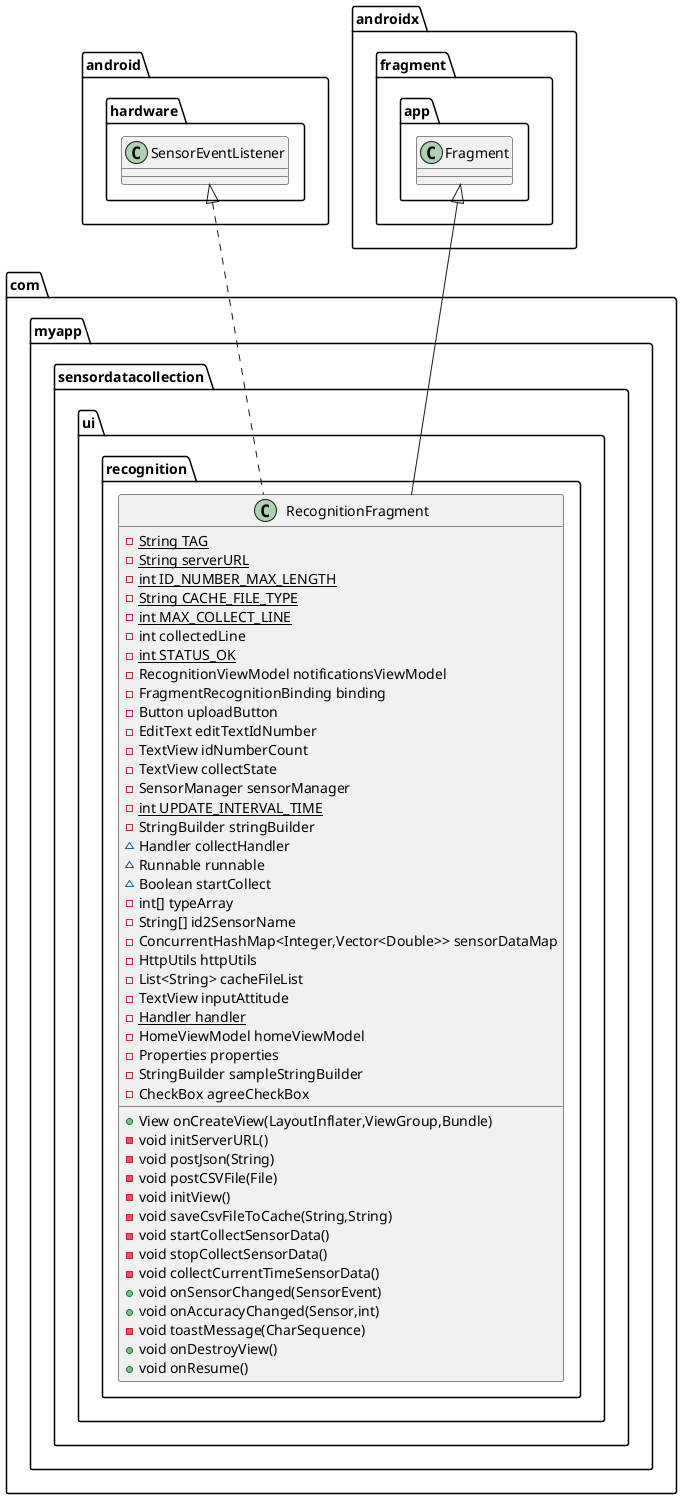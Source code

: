 @startuml
class com.myapp.sensordatacollection.ui.recognition.RecognitionFragment {
- {static} String TAG
- {static} String serverURL
- {static} int ID_NUMBER_MAX_LENGTH
- {static} String CACHE_FILE_TYPE
- {static} int MAX_COLLECT_LINE
- int collectedLine
- {static} int STATUS_OK
- RecognitionViewModel notificationsViewModel
- FragmentRecognitionBinding binding
- Button uploadButton
- EditText editTextIdNumber
- TextView idNumberCount
- TextView collectState
- SensorManager sensorManager
- {static} int UPDATE_INTERVAL_TIME
- StringBuilder stringBuilder
~ Handler collectHandler
~ Runnable runnable
~ Boolean startCollect
- int[] typeArray
- String[] id2SensorName
- ConcurrentHashMap<Integer,Vector<Double>> sensorDataMap
- HttpUtils httpUtils
- List<String> cacheFileList
- TextView inputAttitude
- {static} Handler handler
- HomeViewModel homeViewModel
- Properties properties
- StringBuilder sampleStringBuilder
- CheckBox agreeCheckBox
+ View onCreateView(LayoutInflater,ViewGroup,Bundle)
- void initServerURL()
- void postJson(String)
- void postCSVFile(File)
- void initView()
- void saveCsvFileToCache(String,String)
- void startCollectSensorData()
- void stopCollectSensorData()
- void collectCurrentTimeSensorData()
+ void onSensorChanged(SensorEvent)
+ void onAccuracyChanged(Sensor,int)
- void toastMessage(CharSequence)
+ void onDestroyView()
+ void onResume()
}


android.hardware.SensorEventListener <|.. com.myapp.sensordatacollection.ui.recognition.RecognitionFragment
androidx.fragment.app.Fragment <|-- com.myapp.sensordatacollection.ui.recognition.RecognitionFragment
@enduml